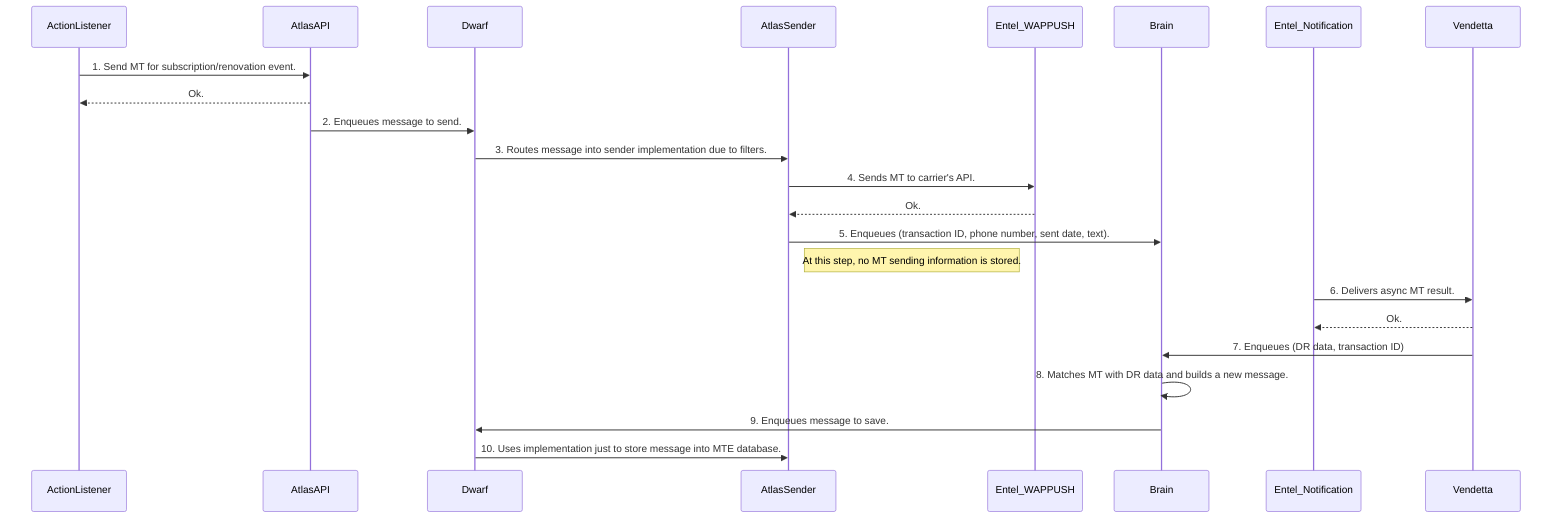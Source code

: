 sequenceDiagram
    ActionListener ->> AtlasAPI: 1. Send MT for subscription/renovation event.
    AtlasAPI -->> ActionListener: Ok.
    AtlasAPI ->> Dwarf: 2. Enqueues message to send.
    Dwarf ->> AtlasSender: 3. Routes message into sender implementation due to filters.
    AtlasSender ->> Entel_WAPPUSH: 4. Sends MT to carrier's API.
    Entel_WAPPUSH -->> AtlasSender: Ok.
    AtlasSender ->> Brain: 5. Enqueues (transaction ID, phone number, sent date, text).
    Note right of AtlasSender: At this step, no MT sending information is stored.
    Entel_Notification ->> Vendetta: 6. Delivers async MT result.
    Vendetta -->> Entel_Notification: Ok.
    Vendetta ->> Brain: 7. Enqueues (DR data, transaction ID)
    Brain ->> Brain: 8. Matches MT with DR data and builds a new message.
    Brain ->> Dwarf: 9. Enqueues message to save.
    Dwarf ->> AtlasSender: 10. Uses implementation just to store message into MTE database.